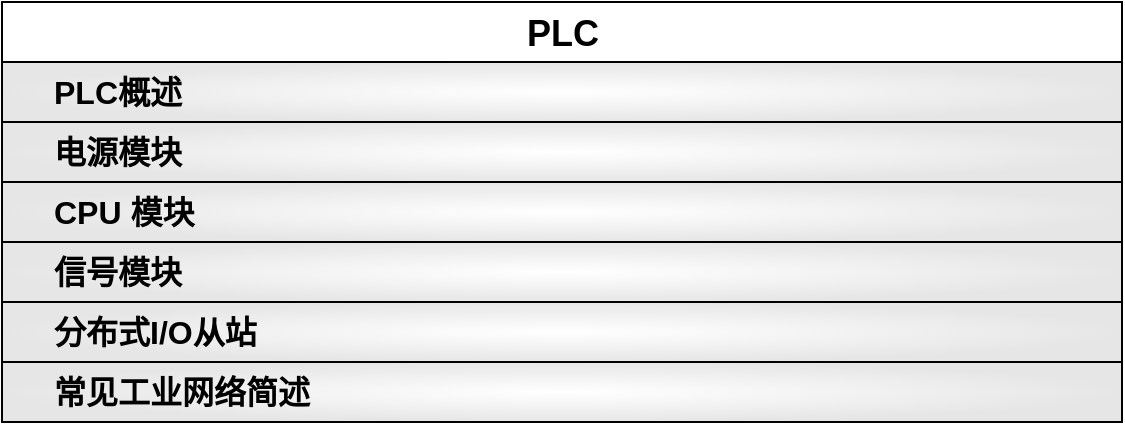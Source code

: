 <mxfile version="21.0.2" type="github">
  <diagram name="PLC" id="H19PpeyjSYvCmlVxLcTr">
    <mxGraphModel dx="1128" dy="438" grid="1" gridSize="10" guides="1" tooltips="1" connect="1" arrows="1" fold="1" page="1" pageScale="1" pageWidth="827" pageHeight="1169" math="0" shadow="0">
      <root>
        <mxCell id="0" />
        <mxCell id="1" parent="0" />
        <mxCell id="QhNbt1SuUjZvCSKVPDjd-1" value="&lt;div style=&quot;font-size: 17px;&quot; align=&quot;center&quot;&gt;&lt;font style=&quot;font-size: 17px;&quot;&gt;&lt;span style=&quot;&quot;&gt;&lt;span style=&quot;&quot;&gt;&lt;font style=&quot;font-size: 17px;&quot;&gt;&lt;font style=&quot;font-size: 17px;&quot;&gt;&lt;font style=&quot;font-size: 18px;&quot;&gt;PLC&lt;/font&gt;&lt;/font&gt;&lt;/font&gt;&lt;/span&gt;&lt;/span&gt;&lt;/font&gt;&lt;/div&gt;" style="swimlane;fontStyle=1;childLayout=stackLayout;horizontal=1;startSize=30;fillColor=#FFFFFF;horizontalStack=0;resizeParent=1;resizeParentMax=0;resizeLast=0;collapsible=1;marginBottom=0;html=1;verticalAlign=bottom;align=center;swimlaneFillColor=none;fillStyle=auto;fontSize=16;" parent="1" vertex="1">
          <mxGeometry x="119" y="30" width="560" height="210" as="geometry">
            <mxRectangle x="119" y="30" width="590" height="30" as="alternateBounds" />
          </mxGeometry>
        </mxCell>
        <mxCell id="QhNbt1SuUjZvCSKVPDjd-2" value="&lt;div style=&quot;font-size: 15px;&quot;&gt;&lt;font style=&quot;font-size: 15px;&quot;&gt;&lt;b style=&quot;&quot;&gt;&lt;span style=&quot;&quot;&gt;&lt;font style=&quot;font-size: 15px;&quot;&gt;&lt;font style=&quot;font-size: 15px;&quot;&gt;&lt;font style=&quot;font-size: 16px;&quot;&gt;PLC概述&lt;/font&gt;&lt;/font&gt;&lt;/font&gt;&lt;/span&gt;&lt;/b&gt;&lt;/font&gt;&lt;/div&gt;" style="swimlane;fontStyle=1;childLayout=stackLayout;horizontal=1;startSize=30;fillColor=#FFFFFF;horizontalStack=0;resizeParent=1;resizeParentMax=0;resizeLast=0;collapsible=1;marginBottom=0;html=1;verticalAlign=middle;align=left;swimlaneFillColor=none;fillStyle=auto;spacingLeft=24;fontSize=14;gradientColor=#E6E6E6;gradientDirection=radial;" parent="QhNbt1SuUjZvCSKVPDjd-1" vertex="1" collapsed="1">
          <mxGeometry y="30" width="560" height="30" as="geometry">
            <mxRectangle y="30" width="560" height="2097" as="alternateBounds" />
          </mxGeometry>
        </mxCell>
        <mxCell id="QhNbt1SuUjZvCSKVPDjd-3" value="&lt;div&gt;&lt;b&gt;&lt;font style=&quot;font-size: 13px;&quot;&gt;&lt;font style=&quot;font-size: 14px;&quot;&gt;PLC &amp;nbsp; 可编程逻辑控制器 &lt;br&gt;&lt;/font&gt;&lt;/font&gt;&lt;/b&gt;&lt;/div&gt;&lt;div style=&quot;font-size: 13px;&quot;&gt;&lt;font style=&quot;font-size: 13px;&quot;&gt;&lt;font style=&quot;font-size: 13px;&quot;&gt;&lt;font style=&quot;font-size: 13px;&quot;&gt;&lt;font style=&quot;font-size: 12px;&quot;&gt;&amp;nbsp;&amp;nbsp;&amp;nbsp; - 自动画产线的大脑&lt;/font&gt;&lt;/font&gt;&lt;/font&gt;&lt;/font&gt;&lt;/div&gt;&lt;div&gt;&lt;br&gt;&lt;/div&gt;&lt;div&gt;&lt;b&gt;P&lt;/b&gt; -&lt;span style=&quot;background-color: rgb(204, 0, 0);&quot;&gt; Programmable&lt;/span&gt;&lt;b&gt;&lt;span style=&quot;background-color: rgb(204, 0, 0);&quot;&gt;&amp;nbsp;&lt;/span&gt;&amp;nbsp;&amp;nbsp;&amp;nbsp; L&lt;/b&gt; -&lt;span style=&quot;background-color: rgb(204, 0, 0);&quot;&gt; Logic&lt;/span&gt;&lt;b&gt;&lt;span style=&quot;background-color: rgb(204, 0, 0);&quot;&gt;&amp;nbsp;&lt;/span&gt;&amp;nbsp;&amp;nbsp;&amp;nbsp;&amp;nbsp;&amp;nbsp;&amp;nbsp; C&lt;/b&gt; -&lt;span style=&quot;background-color: rgb(204, 0, 0);&quot;&gt; Controller&amp;nbsp; &lt;br&gt;&lt;/span&gt;&lt;/div&gt;&lt;div&gt;&lt;br&gt;&lt;/div&gt;&lt;div&gt;&lt;br&gt;&lt;/div&gt;" style="text;strokeColor=#82b366;fillColor=#d5e8d4;align=center;verticalAlign=top;spacingLeft=4;spacingRight=4;overflow=hidden;rotatable=0;points=[[0,0.5],[1,0.5]];portConstraint=eastwest;whiteSpace=wrap;html=1;" parent="QhNbt1SuUjZvCSKVPDjd-2" vertex="1">
          <mxGeometry y="30" width="560" height="84" as="geometry" />
        </mxCell>
        <mxCell id="QhNbt1SuUjZvCSKVPDjd-4" value="&lt;b&gt;&lt;font style=&quot;font-size: 13px;&quot;&gt;&lt;font style=&quot;font-size: 14px;&quot;&gt;PLC 发展过程&lt;/font&gt;&lt;/font&gt;&lt;/b&gt;" style="text;strokeColor=none;fillColor=none;align=left;verticalAlign=top;spacingLeft=4;spacingRight=4;overflow=hidden;rotatable=0;points=[[0,0.5],[1,0.5]];portConstraint=eastwest;whiteSpace=wrap;html=1;" parent="QhNbt1SuUjZvCSKVPDjd-2" vertex="1">
          <mxGeometry y="114" width="560" height="28" as="geometry" />
        </mxCell>
        <mxCell id="QhNbt1SuUjZvCSKVPDjd-5" value="" style="shape=image;verticalLabelPosition=bottom;labelBackgroundColor=default;verticalAlign=top;aspect=fixed;imageAspect=0;image=http://139.224.43.44/diagram/images/plc/001.png;" parent="QhNbt1SuUjZvCSKVPDjd-2" vertex="1">
          <mxGeometry y="142" width="560" height="191" as="geometry" />
        </mxCell>
        <mxCell id="QhNbt1SuUjZvCSKVPDjd-6" value="&lt;b&gt;&lt;font style=&quot;font-size: 13px;&quot;&gt;&lt;font style=&quot;font-size: 14px;&quot;&gt;常见 PLC 品牌/厂商&lt;br&gt;&lt;/font&gt;&lt;/font&gt;&lt;/b&gt;" style="text;strokeColor=none;fillColor=none;align=left;verticalAlign=bottom;spacingLeft=4;spacingRight=4;overflow=hidden;rotatable=0;points=[[0,0.5],[1,0.5]];portConstraint=eastwest;whiteSpace=wrap;html=1;" parent="QhNbt1SuUjZvCSKVPDjd-2" vertex="1">
          <mxGeometry y="333" width="560" height="41" as="geometry" />
        </mxCell>
        <mxCell id="QhNbt1SuUjZvCSKVPDjd-7" value="" style="shape=image;imageAspect=0;aspect=fixed;verticalLabelPosition=bottom;verticalAlign=top;image=http://139.224.43.44/diagram/images/plc/002.png;" parent="QhNbt1SuUjZvCSKVPDjd-2" vertex="1">
          <mxGeometry y="374" width="560" height="191" as="geometry" />
        </mxCell>
        <mxCell id="QhNbt1SuUjZvCSKVPDjd-8" value="" style="group;verticalAlign=bottom;" parent="QhNbt1SuUjZvCSKVPDjd-2" vertex="1" connectable="0">
          <mxGeometry y="565" width="560" height="39" as="geometry" />
        </mxCell>
        <mxCell id="QhNbt1SuUjZvCSKVPDjd-9" value="&amp;nbsp;&lt;b&gt;&lt;font color=&quot;#000000&quot;&gt;PLC 和 CPU的关系&lt;/font&gt;&lt;/b&gt;" style="rounded=0;whiteSpace=wrap;html=1;labelBackgroundColor=#FFFFFF;fontSize=14;fontColor=#FFFFFF;strokeColor=none;verticalAlign=bottom;" parent="QhNbt1SuUjZvCSKVPDjd-8" vertex="1">
          <mxGeometry x="17" width="147" height="39" as="geometry" />
        </mxCell>
        <mxCell id="QhNbt1SuUjZvCSKVPDjd-10" value="" style="sketch=0;outlineConnect=0;fontColor=#232F3E;gradientColor=none;fillColor=#232F3D;strokeColor=none;dashed=0;verticalLabelPosition=bottom;verticalAlign=top;align=center;html=1;fontSize=12;fontStyle=0;aspect=fixed;pointerEvents=1;shape=mxgraph.aws4.question;labelBackgroundColor=#FFFFFF;" parent="QhNbt1SuUjZvCSKVPDjd-8" vertex="1">
          <mxGeometry x="11" y="11.5" width="12" height="22.83" as="geometry" />
        </mxCell>
        <mxCell id="QhNbt1SuUjZvCSKVPDjd-11" value="" style="shape=image;imageAspect=0;aspect=fixed;verticalLabelPosition=bottom;verticalAlign=top;image=http://139.224.43.44/diagram/images/plc/003.png;" parent="QhNbt1SuUjZvCSKVPDjd-2" vertex="1">
          <mxGeometry y="604" width="560" height="242" as="geometry" />
        </mxCell>
        <mxCell id="QhNbt1SuUjZvCSKVPDjd-12" value="&lt;b&gt;&lt;font style=&quot;font-size: 13px;&quot;&gt;&lt;font style=&quot;font-size: 14px;&quot;&gt;PLC 主要组成部分&lt;br&gt;&lt;/font&gt;&lt;/font&gt;&lt;/b&gt;" style="text;strokeColor=none;fillColor=none;align=left;verticalAlign=bottom;spacingLeft=4;spacingRight=4;overflow=hidden;rotatable=0;points=[[0,0.5],[1,0.5]];portConstraint=eastwest;whiteSpace=wrap;html=1;" parent="QhNbt1SuUjZvCSKVPDjd-2" vertex="1">
          <mxGeometry y="846" width="560" height="41" as="geometry" />
        </mxCell>
        <mxCell id="QhNbt1SuUjZvCSKVPDjd-13" value="" style="shape=image;imageAspect=0;aspect=fixed;verticalLabelPosition=bottom;verticalAlign=top;image=http://139.224.43.44/diagram/images/plc/004.png;" parent="QhNbt1SuUjZvCSKVPDjd-2" vertex="1">
          <mxGeometry y="887" width="560" height="242" as="geometry" />
        </mxCell>
        <mxCell id="QhNbt1SuUjZvCSKVPDjd-14" value="" style="shape=image;imageAspect=0;aspect=fixed;verticalLabelPosition=bottom;verticalAlign=top;image=http://139.224.43.44/diagram/images/plc/005.png;" parent="QhNbt1SuUjZvCSKVPDjd-2" vertex="1">
          <mxGeometry y="1129" width="560" height="242" as="geometry" />
        </mxCell>
        <mxCell id="QhNbt1SuUjZvCSKVPDjd-15" value="" style="shape=image;imageAspect=0;aspect=fixed;verticalLabelPosition=bottom;verticalAlign=top;image=http://139.224.43.44/diagram/images/plc/006.png;" parent="QhNbt1SuUjZvCSKVPDjd-2" vertex="1">
          <mxGeometry y="1371" width="560" height="242" as="geometry" />
        </mxCell>
        <mxCell id="QhNbt1SuUjZvCSKVPDjd-16" value="" style="shape=image;imageAspect=0;aspect=fixed;verticalLabelPosition=bottom;verticalAlign=top;image=http://139.224.43.44/diagram/images/plc/007.png;" parent="QhNbt1SuUjZvCSKVPDjd-2" vertex="1">
          <mxGeometry y="1613" width="560" height="242" as="geometry" />
        </mxCell>
        <mxCell id="QhNbt1SuUjZvCSKVPDjd-17" value="" style="shape=image;imageAspect=0;aspect=fixed;verticalLabelPosition=bottom;verticalAlign=top;image=http://139.224.43.44/diagram/images/plc/008.png;" parent="QhNbt1SuUjZvCSKVPDjd-2" vertex="1">
          <mxGeometry y="1855" width="560" height="242" as="geometry" />
        </mxCell>
        <mxCell id="QhNbt1SuUjZvCSKVPDjd-18" value="&lt;div style=&quot;font-size: 15px;&quot; align=&quot;left&quot;&gt;&lt;font style=&quot;font-size: 15px;&quot;&gt;&lt;b style=&quot;font-size: 16px;&quot;&gt;&lt;span style=&quot;&quot;&gt;电源模块&lt;br style=&quot;&quot;&gt;&lt;/span&gt;&lt;/b&gt;&lt;/font&gt;&lt;/div&gt;" style="swimlane;fontStyle=1;childLayout=stackLayout;horizontal=1;startSize=30;fillColor=#FFFFFF;horizontalStack=0;resizeParent=1;resizeParentMax=0;resizeLast=0;collapsible=1;marginBottom=0;html=1;verticalAlign=middle;align=left;swimlaneFillColor=none;fillStyle=auto;spacingLeft=24;fontSize=14;gradientColor=#E6E6E6;gradientDirection=radial;" parent="QhNbt1SuUjZvCSKVPDjd-1" vertex="1" collapsed="1">
          <mxGeometry y="60" width="560" height="30" as="geometry">
            <mxRectangle y="60" width="560" height="4536" as="alternateBounds" />
          </mxGeometry>
        </mxCell>
        <mxCell id="QhNbt1SuUjZvCSKVPDjd-19" value="&lt;div&gt;&lt;b&gt;&lt;font style=&quot;font-size: 13px;&quot;&gt;&lt;font style=&quot;font-size: 14px;&quot;&gt;PM 电源模块： PM (&lt;/font&gt;&lt;/font&gt;&lt;/b&gt;M -&lt;b&gt;&amp;nbsp;&lt;/b&gt;&lt;b&gt;&lt;span style=&quot;background-color: rgb(204, 0, 0);&quot;&gt;&amp;nbsp; Module&amp;nbsp;&lt;/span&gt; &amp;nbsp;&amp;nbsp; P&lt;/b&gt; -&amp;nbsp;&lt;span style=&quot;background-color: rgb(204, 0, 0);&quot;&gt; &lt;b&gt;Power&lt;/b&gt;&lt;/span&gt;&lt;b&gt;&lt;span style=&quot;background-color: rgb(204, 0, 0);&quot;&gt; &lt;/span&gt;&amp;nbsp;&amp;nbsp;&amp;nbsp;&amp;nbsp;&amp;nbsp;&amp;nbsp;&amp;nbsp;&lt;/b&gt;&lt;span style=&quot;background-color: rgb(204, 0, 0);&quot;&gt; Supply &lt;/span&gt;&lt;b&gt;&lt;font style=&quot;font-size: 13px;&quot;&gt;&lt;font style=&quot;font-size: 14px;&quot;&gt;) &lt;br&gt;&lt;/font&gt;&lt;/font&gt;&lt;/b&gt;&lt;/div&gt;&lt;div style=&quot;font-size: 13px;&quot;&gt;&lt;font style=&quot;font-size: 13px;&quot;&gt;&lt;font style=&quot;font-size: 13px;&quot;&gt;&lt;font style=&quot;font-size: 13px;&quot;&gt;&lt;font style=&quot;font-size: 12px;&quot;&gt;&amp;nbsp;- 为CPU、信号模块及其他扩展模块、其他用电设备(例如传感器)提供工作供电&lt;br&gt;&lt;/font&gt;&lt;/font&gt;&lt;/font&gt;&lt;/font&gt;&lt;/div&gt;&lt;span style=&quot;background-color: rgb(204, 0, 0);&quot;&gt;&lt;/span&gt;" style="text;strokeColor=#82b366;fillColor=#d5e8d4;align=center;verticalAlign=bottom;spacingLeft=4;spacingRight=4;overflow=hidden;rotatable=0;points=[[0,0.5],[1,0.5]];portConstraint=eastwest;whiteSpace=wrap;html=1;" parent="QhNbt1SuUjZvCSKVPDjd-18" vertex="1">
          <mxGeometry y="30" width="560" height="50" as="geometry" />
        </mxCell>
        <mxCell id="QhNbt1SuUjZvCSKVPDjd-20" value="" style="shape=image;imageAspect=0;aspect=fixed;verticalLabelPosition=bottom;verticalAlign=top;image=http://139.224.43.44/diagram/images/plc/017.png;" parent="QhNbt1SuUjZvCSKVPDjd-18" vertex="1">
          <mxGeometry y="80" width="560" height="393" as="geometry" />
        </mxCell>
        <mxCell id="QhNbt1SuUjZvCSKVPDjd-21" value="&lt;b&gt;&lt;font style=&quot;font-size: 13px;&quot;&gt;&lt;font style=&quot;font-size: 14px;&quot;&gt;PM电源模块的接线与开关&lt;br&gt;&lt;/font&gt;&lt;/font&gt;&lt;/b&gt;" style="text;strokeColor=none;fillColor=none;align=left;verticalAlign=bottom;spacingLeft=4;spacingRight=4;overflow=hidden;rotatable=0;points=[[0,0.5],[1,0.5]];portConstraint=eastwest;whiteSpace=wrap;html=1;" parent="QhNbt1SuUjZvCSKVPDjd-18" vertex="1">
          <mxGeometry y="473" width="560" height="41" as="geometry" />
        </mxCell>
        <mxCell id="QhNbt1SuUjZvCSKVPDjd-22" value="" style="shape=image;imageAspect=0;aspect=fixed;verticalLabelPosition=bottom;verticalAlign=top;image=http://139.224.43.44/diagram/images/plc/009.png;" parent="QhNbt1SuUjZvCSKVPDjd-18" vertex="1">
          <mxGeometry y="514" width="560" height="242" as="geometry" />
        </mxCell>
        <mxCell id="QhNbt1SuUjZvCSKVPDjd-23" value="&lt;div&gt;&lt;b&gt;&lt;font style=&quot;font-size: 13px;&quot;&gt;&lt;font style=&quot;font-size: 14px;&quot;&gt;PM电源模块的状态显示&lt;/font&gt;&lt;/font&gt;&lt;/b&gt;&lt;font style=&quot;font-size: 13px;&quot;&gt;&lt;font style=&quot;font-size: 14px;&quot;&gt;&lt;font style=&quot;font-size: 13px;&quot;&gt;&lt;font style=&quot;font-size: 12px;&quot;&gt;&amp;nbsp;&amp;nbsp;&amp;nbsp; &lt;font style=&quot;font-size: 11px;&quot;&gt;&lt;font style=&quot;font-size: 10px;&quot;&gt;- 亮、灭&lt;/font&gt;&lt;/font&gt;&lt;/font&gt;&lt;/font&gt;&lt;/font&gt;&lt;/font&gt;&lt;b&gt;&lt;font style=&quot;font-size: 13px;&quot;&gt;&lt;font style=&quot;font-size: 14px;&quot;&gt;&lt;br&gt;&lt;/font&gt;&lt;/font&gt;&lt;/b&gt;&lt;/div&gt;" style="text;strokeColor=none;fillColor=none;align=left;verticalAlign=bottom;spacingLeft=4;spacingRight=4;overflow=hidden;rotatable=0;points=[[0,0.5],[1,0.5]];portConstraint=eastwest;whiteSpace=wrap;html=1;" parent="QhNbt1SuUjZvCSKVPDjd-18" vertex="1">
          <mxGeometry y="756" width="560" height="41" as="geometry" />
        </mxCell>
        <mxCell id="QhNbt1SuUjZvCSKVPDjd-24" value="" style="shape=image;imageAspect=0;aspect=fixed;verticalLabelPosition=bottom;verticalAlign=top;image=http://139.224.43.44/diagram/images/plc/010.png;" parent="QhNbt1SuUjZvCSKVPDjd-18" vertex="1">
          <mxGeometry y="797" width="560" height="295" as="geometry" />
        </mxCell>
        <mxCell id="QhNbt1SuUjZvCSKVPDjd-25" value="&lt;div&gt;&lt;b&gt;&lt;font style=&quot;font-size: 13px;&quot;&gt;&lt;font style=&quot;font-size: 14px;&quot;&gt;PS 电源模块： PS (&lt;/font&gt;&lt;/font&gt;&lt;/b&gt;S -&lt;b&gt;&amp;nbsp;&lt;/b&gt;&lt;b&gt;&lt;span style=&quot;background-color: rgb(204, 0, 0);&quot;&gt;&amp;nbsp; System&amp;nbsp;&lt;/span&gt; &amp;nbsp;&amp;nbsp; P&lt;/b&gt; -&amp;nbsp;&lt;span style=&quot;background-color: rgb(204, 0, 0);&quot;&gt; &lt;b&gt;Power&lt;/b&gt;&lt;/span&gt;&lt;b&gt;&lt;span style=&quot;background-color: rgb(204, 0, 0);&quot;&gt; &lt;/span&gt;&amp;nbsp;&amp;nbsp;&amp;nbsp;&amp;nbsp;&amp;nbsp;&amp;nbsp;&amp;nbsp;&lt;/b&gt;&lt;span style=&quot;background-color: rgb(204, 0, 0);&quot;&gt; Supply &lt;/span&gt;&lt;b&gt;&lt;font style=&quot;font-size: 13px;&quot;&gt;&lt;font style=&quot;font-size: 14px;&quot;&gt;) &lt;br&gt;&lt;/font&gt;&lt;/font&gt;&lt;/b&gt;&lt;/div&gt;&lt;div style=&quot;font-size: 13px;&quot;&gt;&lt;font style=&quot;font-size: 13px;&quot;&gt;&lt;font style=&quot;font-size: 13px;&quot;&gt;&lt;font style=&quot;font-size: 13px;&quot;&gt;&lt;font style=&quot;font-size: 12px;&quot;&gt;&amp;nbsp;- 为CPU、信号模块及其他扩展模块提供工作供电&lt;br&gt;&lt;/font&gt;&lt;/font&gt;&lt;/font&gt;&lt;/font&gt;&lt;/div&gt;&lt;span style=&quot;background-color: rgb(204, 0, 0);&quot;&gt;&lt;/span&gt;" style="text;strokeColor=none;fillColor=none;align=center;verticalAlign=bottom;spacingLeft=4;spacingRight=4;overflow=hidden;rotatable=0;points=[[0,0.5],[1,0.5]];portConstraint=eastwest;whiteSpace=wrap;html=1;" parent="QhNbt1SuUjZvCSKVPDjd-18" vertex="1">
          <mxGeometry y="1092" width="560" height="68" as="geometry" />
        </mxCell>
        <mxCell id="QhNbt1SuUjZvCSKVPDjd-26" value="&lt;b&gt;&lt;font style=&quot;font-size: 13px;&quot;&gt;&lt;font style=&quot;font-size: 14px;&quot;&gt;PM电源模块的接线与开关&lt;br&gt;&lt;/font&gt;&lt;/font&gt;&lt;/b&gt;" style="text;strokeColor=none;fillColor=none;align=left;verticalAlign=bottom;spacingLeft=4;spacingRight=4;overflow=hidden;rotatable=0;points=[[0,0.5],[1,0.5]];portConstraint=eastwest;whiteSpace=wrap;html=1;" parent="QhNbt1SuUjZvCSKVPDjd-18" vertex="1">
          <mxGeometry y="1160" width="560" height="41" as="geometry" />
        </mxCell>
        <mxCell id="QhNbt1SuUjZvCSKVPDjd-27" value="" style="shape=image;imageAspect=0;aspect=fixed;verticalLabelPosition=bottom;verticalAlign=top;image=http://139.224.43.44/diagram/images/plc/011.png;" parent="QhNbt1SuUjZvCSKVPDjd-18" vertex="1">
          <mxGeometry y="1201" width="560" height="295" as="geometry" />
        </mxCell>
        <mxCell id="QhNbt1SuUjZvCSKVPDjd-28" value="&lt;div style=&quot;font-size: 10px;&quot;&gt;&lt;b&gt;&lt;font style=&quot;font-size: 13px;&quot;&gt;&lt;font style=&quot;font-size: 14px;&quot;&gt;PM电源模块的状态显示&lt;/font&gt;&lt;/font&gt;&lt;/b&gt;&lt;font style=&quot;font-size: 10px;&quot;&gt;&lt;font style=&quot;font-size: 10px;&quot;&gt;&lt;font style=&quot;font-size: 10px;&quot;&gt;&lt;font style=&quot;font-size: 10px;&quot;&gt;&amp;nbsp;&amp;nbsp;&amp;nbsp; &lt;font style=&quot;font-size: 10px;&quot;&gt;&lt;font style=&quot;font-size: 10px;&quot;&gt;- 亮、灭&lt;/font&gt;&lt;/font&gt;&lt;/font&gt;&lt;/font&gt;&lt;/font&gt;&lt;/font&gt;&lt;font style=&quot;font-size: 10px;&quot;&gt;&lt;font style=&quot;font-size: 10px;&quot;&gt;、闪&lt;br&gt;&lt;/font&gt;&lt;/font&gt;&lt;/div&gt;" style="text;strokeColor=none;fillColor=none;align=left;verticalAlign=bottom;spacingLeft=4;spacingRight=4;overflow=hidden;rotatable=0;points=[[0,0.5],[1,0.5]];portConstraint=eastwest;whiteSpace=wrap;html=1;" parent="QhNbt1SuUjZvCSKVPDjd-18" vertex="1">
          <mxGeometry y="1496" width="560" height="41" as="geometry" />
        </mxCell>
        <mxCell id="QhNbt1SuUjZvCSKVPDjd-29" value="" style="shape=image;imageAspect=0;aspect=fixed;verticalLabelPosition=bottom;verticalAlign=top;image=http://139.224.43.44/diagram/images/plc/012.png;" parent="QhNbt1SuUjZvCSKVPDjd-18" vertex="1">
          <mxGeometry y="1537" width="560" height="393" as="geometry" />
        </mxCell>
        <mxCell id="QhNbt1SuUjZvCSKVPDjd-30" value="&lt;b&gt;&lt;font style=&quot;font-size: 13px;&quot;&gt;&lt;font style=&quot;font-size: 14px;&quot;&gt;PM/PS 电源模块区别&lt;br&gt;&lt;/font&gt;&lt;/font&gt;&lt;/b&gt;" style="text;strokeColor=none;fillColor=none;align=left;verticalAlign=bottom;spacingLeft=4;spacingRight=4;overflow=hidden;rotatable=0;points=[[0,0.5],[1,0.5]];portConstraint=eastwest;whiteSpace=wrap;html=1;" parent="QhNbt1SuUjZvCSKVPDjd-18" vertex="1">
          <mxGeometry y="1930" width="560" height="41" as="geometry" />
        </mxCell>
        <mxCell id="QhNbt1SuUjZvCSKVPDjd-31" value="" style="shape=image;imageAspect=0;aspect=fixed;verticalLabelPosition=bottom;verticalAlign=top;image=http://139.224.43.44/diagram/images/plc/013.png;" parent="QhNbt1SuUjZvCSKVPDjd-18" vertex="1">
          <mxGeometry y="1971" width="560" height="393" as="geometry" />
        </mxCell>
        <mxCell id="QhNbt1SuUjZvCSKVPDjd-32" value="" style="shape=image;imageAspect=0;aspect=fixed;verticalLabelPosition=bottom;verticalAlign=top;image=http://139.224.43.44/diagram/images/plc/014.png;imageBorder=none;" parent="QhNbt1SuUjZvCSKVPDjd-18" vertex="1">
          <mxGeometry y="2364" width="560" height="393" as="geometry" />
        </mxCell>
        <mxCell id="QhNbt1SuUjZvCSKVPDjd-33" value="&lt;b&gt;&lt;font style=&quot;font-size: 13px;&quot;&gt;&lt;font style=&quot;font-size: 14px;&quot;&gt;背板总线&lt;br&gt;&lt;/font&gt;&lt;/font&gt;&lt;/b&gt;" style="text;strokeColor=none;fillColor=none;align=left;verticalAlign=bottom;spacingLeft=4;spacingRight=4;overflow=hidden;rotatable=0;points=[[0,0.5],[1,0.5]];portConstraint=eastwest;whiteSpace=wrap;html=1;" parent="QhNbt1SuUjZvCSKVPDjd-18" vertex="1">
          <mxGeometry y="2757" width="560" height="41" as="geometry" />
        </mxCell>
        <mxCell id="QhNbt1SuUjZvCSKVPDjd-34" value="" style="shape=image;imageAspect=0;aspect=fixed;verticalLabelPosition=bottom;verticalAlign=top;image=http://139.224.43.44/diagram/images/plc/015.png;" parent="QhNbt1SuUjZvCSKVPDjd-18" vertex="1">
          <mxGeometry y="2798" width="560" height="393" as="geometry" />
        </mxCell>
        <mxCell id="QhNbt1SuUjZvCSKVPDjd-35" value="" style="group;verticalAlign=bottom;align=left;" parent="QhNbt1SuUjZvCSKVPDjd-18" vertex="1" connectable="0">
          <mxGeometry y="3191" width="560" height="53" as="geometry" />
        </mxCell>
        <mxCell id="QhNbt1SuUjZvCSKVPDjd-36" value="&amp;nbsp; &lt;b&gt;&lt;font color=&quot;#000000&quot;&gt;PM电源是否需要背板总线连接器&lt;/font&gt;&lt;/b&gt;&lt;font color=&quot;#000000&quot;&gt;&lt;b&gt;连接器&lt;/b&gt;&lt;/font&gt;" style="rounded=0;whiteSpace=wrap;html=1;labelBackgroundColor=#FFFFFF;fontSize=14;fontColor=#FFFFFF;strokeColor=none;verticalAlign=bottom;fillColor=none;align=left;" parent="QhNbt1SuUjZvCSKVPDjd-35" vertex="1">
          <mxGeometry x="17" width="433" height="53" as="geometry" />
        </mxCell>
        <mxCell id="QhNbt1SuUjZvCSKVPDjd-37" value="" style="sketch=0;outlineConnect=0;fontColor=#232F3E;gradientColor=none;fillColor=#232F3D;strokeColor=none;dashed=0;verticalLabelPosition=bottom;verticalAlign=top;align=center;html=1;fontSize=12;fontStyle=0;aspect=fixed;pointerEvents=1;shape=mxgraph.aws4.question;labelBackgroundColor=#FFFFFF;" parent="QhNbt1SuUjZvCSKVPDjd-35" vertex="1">
          <mxGeometry x="11" y="28.628" width="12" height="22.83" as="geometry" />
        </mxCell>
        <mxCell id="QhNbt1SuUjZvCSKVPDjd-38" value="- 不需要 !&amp;nbsp; PM电源模块内部不存在总线结构&amp;nbsp; " style="text;strokeColor=none;fillColor=none;align=left;verticalAlign=top;spacingLeft=4;spacingRight=4;overflow=hidden;rotatable=0;points=[[0,0.5],[1,0.5]];portConstraint=eastwest;whiteSpace=wrap;html=1;" parent="QhNbt1SuUjZvCSKVPDjd-18" vertex="1">
          <mxGeometry y="3244" width="560" height="31" as="geometry" />
        </mxCell>
        <mxCell id="QhNbt1SuUjZvCSKVPDjd-39" value="" style="shape=image;imageAspect=0;aspect=fixed;verticalLabelPosition=bottom;verticalAlign=top;image=http://139.224.43.44/diagram/images/plc/013.png;" parent="QhNbt1SuUjZvCSKVPDjd-18" vertex="1">
          <mxGeometry y="3275" width="560" height="393" as="geometry" />
        </mxCell>
        <mxCell id="QhNbt1SuUjZvCSKVPDjd-40" value="&lt;b&gt;&lt;font style=&quot;font-size: 13px;&quot;&gt;&lt;font style=&quot;font-size: 14px;&quot;&gt;什么情况下必须使用PM电源模块&lt;br&gt;&lt;/font&gt;&lt;/font&gt;&lt;/b&gt;" style="text;strokeColor=none;fillColor=none;align=left;verticalAlign=bottom;spacingLeft=4;spacingRight=4;overflow=hidden;rotatable=0;points=[[0,0.5],[1,0.5]];portConstraint=eastwest;whiteSpace=wrap;html=1;" parent="QhNbt1SuUjZvCSKVPDjd-18" vertex="1">
          <mxGeometry y="3668" width="560" height="41" as="geometry" />
        </mxCell>
        <mxCell id="QhNbt1SuUjZvCSKVPDjd-41" value="" style="shape=image;imageAspect=0;aspect=fixed;verticalLabelPosition=bottom;verticalAlign=top;image=http://139.224.43.44/diagram/images/plc/018.png;" parent="QhNbt1SuUjZvCSKVPDjd-18" vertex="1">
          <mxGeometry y="3709" width="560" height="393" as="geometry" />
        </mxCell>
        <mxCell id="QhNbt1SuUjZvCSKVPDjd-42" value="&lt;b&gt;&lt;font style=&quot;font-size: 13px;&quot;&gt;&lt;font style=&quot;font-size: 14px;&quot;&gt;什么情况下必须使用PS电源模块&lt;br&gt;&lt;/font&gt;&lt;/font&gt;&lt;/b&gt;" style="text;strokeColor=none;fillColor=none;align=left;verticalAlign=bottom;spacingLeft=4;spacingRight=4;overflow=hidden;rotatable=0;points=[[0,0.5],[1,0.5]];portConstraint=eastwest;whiteSpace=wrap;html=1;" parent="QhNbt1SuUjZvCSKVPDjd-18" vertex="1">
          <mxGeometry y="4102" width="560" height="41" as="geometry" />
        </mxCell>
        <mxCell id="QhNbt1SuUjZvCSKVPDjd-43" value="" style="shape=image;imageAspect=0;aspect=fixed;verticalLabelPosition=bottom;verticalAlign=top;image=http://139.224.43.44/diagram/images/plc/019.png;" parent="QhNbt1SuUjZvCSKVPDjd-18" vertex="1">
          <mxGeometry y="4143" width="560" height="393" as="geometry" />
        </mxCell>
        <mxCell id="QhNbt1SuUjZvCSKVPDjd-44" value="&lt;font style=&quot;font-size: 15px;&quot;&gt;&lt;font style=&quot;font-size: 16px;&quot;&gt;CPU 模块&lt;/font&gt;&lt;/font&gt;" style="swimlane;fontStyle=1;childLayout=stackLayout;horizontal=1;startSize=30;fillColor=#FFFFFF;horizontalStack=0;resizeParent=1;resizeParentMax=0;resizeLast=0;collapsible=1;marginBottom=0;html=1;verticalAlign=middle;align=left;swimlaneFillColor=none;fillStyle=auto;spacingLeft=24;fontSize=14;gradientColor=#E6E6E6;gradientDirection=radial;" parent="QhNbt1SuUjZvCSKVPDjd-1" vertex="1" collapsed="1">
          <mxGeometry y="90" width="560" height="30" as="geometry">
            <mxRectangle y="2157" width="560" height="948" as="alternateBounds" />
          </mxGeometry>
        </mxCell>
        <mxCell id="QhNbt1SuUjZvCSKVPDjd-45" value="&lt;div&gt;&lt;b&gt;&lt;font style=&quot;font-size: 13px;&quot;&gt;&lt;font style=&quot;font-size: 14px;&quot;&gt;S7-1500 CPU： 目前西门子速度最快的自动化控制器&lt;/font&gt;&lt;/font&gt;&lt;/b&gt;&lt;b&gt;&lt;font style=&quot;font-size: 13px;&quot;&gt;&lt;font style=&quot;font-size: 14px;&quot;&gt; &lt;br&gt;&lt;/font&gt;&lt;/font&gt;&lt;/b&gt;&lt;/div&gt;&lt;div style=&quot;font-size: 13px;&quot;&gt;&lt;font style=&quot;font-size: 13px;&quot;&gt;&lt;font style=&quot;font-size: 13px;&quot;&gt;&lt;font style=&quot;font-size: 13px;&quot;&gt;&lt;font style=&quot;font-size: 12px;&quot;&gt;&amp;nbsp;- 具有高速背板总线、PROFINET 性能和极短响应时间，CPU命令处理时间可达到 1ns&lt;br&gt;&lt;/font&gt;&lt;/font&gt;&lt;/font&gt;&lt;/font&gt;&lt;/div&gt;&lt;span style=&quot;background-color: rgb(204, 0, 0);&quot;&gt;&lt;/span&gt;" style="text;strokeColor=#82b366;fillColor=#d5e8d4;align=center;verticalAlign=bottom;spacingLeft=4;spacingRight=4;overflow=hidden;rotatable=0;points=[[0,0.5],[1,0.5]];portConstraint=eastwest;whiteSpace=wrap;html=1;" parent="QhNbt1SuUjZvCSKVPDjd-44" vertex="1">
          <mxGeometry y="30" width="560" height="50" as="geometry" />
        </mxCell>
        <mxCell id="QhNbt1SuUjZvCSKVPDjd-46" value="&lt;font style=&quot;font-size: 13px;&quot;&gt;&lt;b&gt;&lt;font style=&quot;font-size: 14px;&quot;&gt;S7-1500 CPU 的家庭成员&lt;/font&gt;&lt;/b&gt;&lt;/font&gt;" style="text;strokeColor=none;fillColor=none;align=left;verticalAlign=bottom;spacingLeft=4;spacingRight=4;overflow=hidden;rotatable=0;points=[[0,0.5],[1,0.5]];portConstraint=eastwest;whiteSpace=wrap;html=1;" parent="QhNbt1SuUjZvCSKVPDjd-44" vertex="1">
          <mxGeometry y="80" width="560" height="41" as="geometry" />
        </mxCell>
        <mxCell id="QhNbt1SuUjZvCSKVPDjd-47" value="" style="shape=image;imageAspect=0;aspect=fixed;verticalLabelPosition=bottom;verticalAlign=top;image=http://139.224.43.44/diagram/images/plc/020.png;" parent="QhNbt1SuUjZvCSKVPDjd-44" vertex="1">
          <mxGeometry y="121" width="560" height="393" as="geometry" />
        </mxCell>
        <mxCell id="QhNbt1SuUjZvCSKVPDjd-48" value="" style="shape=image;imageAspect=0;aspect=fixed;verticalLabelPosition=bottom;verticalAlign=top;image=http://139.224.43.44/diagram/images/plc/021.png;" parent="QhNbt1SuUjZvCSKVPDjd-44" vertex="1">
          <mxGeometry y="514" width="560" height="393" as="geometry" />
        </mxCell>
        <mxCell id="QhNbt1SuUjZvCSKVPDjd-49" value="&lt;font style=&quot;font-size: 13px;&quot;&gt;&lt;b&gt;&lt;font style=&quot;font-size: 14px;&quot;&gt;S7-1500 CPU 显示元件&lt;br&gt;&lt;/font&gt;&lt;/b&gt;&lt;/font&gt;" style="text;strokeColor=none;fillColor=none;align=left;verticalAlign=bottom;spacingLeft=4;spacingRight=4;overflow=hidden;rotatable=0;points=[[0,0.5],[1,0.5]];portConstraint=eastwest;whiteSpace=wrap;html=1;" parent="QhNbt1SuUjZvCSKVPDjd-44" vertex="1">
          <mxGeometry y="907" width="560" height="41" as="geometry" />
        </mxCell>
        <mxCell id="QhNbt1SuUjZvCSKVPDjd-50" value="&lt;font style=&quot;font-size: 15px;&quot;&gt;&lt;font style=&quot;font-size: 16px;&quot;&gt;信号模块&lt;/font&gt;&lt;/font&gt;" style="swimlane;fontStyle=1;childLayout=stackLayout;horizontal=1;startSize=30;fillColor=#FFFFFF;horizontalStack=0;resizeParent=1;resizeParentMax=0;resizeLast=0;collapsible=1;marginBottom=0;html=1;verticalAlign=middle;align=left;swimlaneFillColor=none;fillStyle=auto;spacingLeft=24;fontSize=14;gradientColor=#E6E6E6;gradientDirection=radial;" parent="QhNbt1SuUjZvCSKVPDjd-1" vertex="1" collapsed="1">
          <mxGeometry y="120" width="560" height="30" as="geometry">
            <mxRectangle y="120" width="560" height="194" as="alternateBounds" />
          </mxGeometry>
        </mxCell>
        <mxCell id="QhNbt1SuUjZvCSKVPDjd-51" value="&lt;b&gt;&lt;font style=&quot;font-size: 13px;&quot;&gt;&lt;font style=&quot;font-size: 14px;&quot;&gt;信号量模块&lt;br&gt;&lt;/font&gt;&lt;/font&gt;&lt;/b&gt;" style="text;strokeColor=none;fillColor=none;align=left;verticalAlign=bottom;spacingLeft=4;spacingRight=4;overflow=hidden;rotatable=0;points=[[0,0.5],[1,0.5]];portConstraint=eastwest;whiteSpace=wrap;html=1;" parent="QhNbt1SuUjZvCSKVPDjd-50" vertex="1">
          <mxGeometry y="30" width="560" height="41" as="geometry" />
        </mxCell>
        <mxCell id="QhNbt1SuUjZvCSKVPDjd-52" value="&lt;b&gt;&lt;font style=&quot;font-size: 13px;&quot;&gt;&lt;font style=&quot;font-size: 14px;&quot;&gt;模拟量模块&lt;br&gt;&lt;/font&gt;&lt;/font&gt;&lt;/b&gt;" style="text;strokeColor=none;fillColor=none;align=left;verticalAlign=bottom;spacingLeft=4;spacingRight=4;overflow=hidden;rotatable=0;points=[[0,0.5],[1,0.5]];portConstraint=eastwest;whiteSpace=wrap;html=1;" parent="QhNbt1SuUjZvCSKVPDjd-50" vertex="1">
          <mxGeometry y="71" width="560" height="41" as="geometry" />
        </mxCell>
        <mxCell id="QhNbt1SuUjZvCSKVPDjd-53" value="&lt;b&gt;&lt;font style=&quot;font-size: 13px;&quot;&gt;&lt;font style=&quot;font-size: 14px;&quot;&gt;如何看模块参数&lt;br&gt;&lt;/font&gt;&lt;/font&gt;&lt;/b&gt;" style="text;strokeColor=none;fillColor=none;align=left;verticalAlign=bottom;spacingLeft=4;spacingRight=4;overflow=hidden;rotatable=0;points=[[0,0.5],[1,0.5]];portConstraint=eastwest;whiteSpace=wrap;html=1;" parent="QhNbt1SuUjZvCSKVPDjd-50" vertex="1">
          <mxGeometry y="112" width="560" height="41" as="geometry" />
        </mxCell>
        <mxCell id="QhNbt1SuUjZvCSKVPDjd-54" value="1）设备之间的布局分散，无法将所有模块都布局在一个控制柜中，且远距离带来的信号干扰问题" style="text;strokeColor=none;fillColor=none;align=left;verticalAlign=bottom;spacingLeft=4;spacingRight=4;overflow=hidden;rotatable=0;points=[[0,0.5],[1,0.5]];portConstraint=eastwest;whiteSpace=wrap;html=1;" parent="QhNbt1SuUjZvCSKVPDjd-50" vertex="1">
          <mxGeometry y="153" width="560" height="41" as="geometry" />
        </mxCell>
        <mxCell id="QhNbt1SuUjZvCSKVPDjd-55" value="&lt;font style=&quot;font-size: 15px;&quot;&gt;&lt;font style=&quot;font-size: 16px;&quot;&gt;分布式I/O从站&lt;/font&gt;&lt;/font&gt;" style="swimlane;fontStyle=1;childLayout=stackLayout;horizontal=1;startSize=30;fillColor=#FFFFFF;horizontalStack=0;resizeParent=1;resizeParentMax=0;resizeLast=0;collapsible=1;marginBottom=0;html=1;verticalAlign=middle;align=left;swimlaneFillColor=none;fillStyle=auto;spacingLeft=24;fontSize=14;gradientColor=#E6E6E6;gradientDirection=radial;" parent="QhNbt1SuUjZvCSKVPDjd-1" vertex="1" collapsed="1">
          <mxGeometry y="150" width="560" height="30" as="geometry">
            <mxRectangle y="150" width="560" height="233" as="alternateBounds" />
          </mxGeometry>
        </mxCell>
        <mxCell id="QhNbt1SuUjZvCSKVPDjd-56" value="" style="group;verticalAlign=bottom;align=left;" parent="QhNbt1SuUjZvCSKVPDjd-55" vertex="1" connectable="0">
          <mxGeometry y="30" width="560" height="39" as="geometry" />
        </mxCell>
        <mxCell id="QhNbt1SuUjZvCSKVPDjd-57" value="&amp;nbsp; &lt;b&gt;&lt;font color=&quot;#000000&quot;&gt;为什么需要分布式I/O从站&lt;/font&gt;&lt;/b&gt;" style="rounded=0;whiteSpace=wrap;html=1;labelBackgroundColor=#FFFFFF;fontSize=14;fontColor=#FFFFFF;strokeColor=none;verticalAlign=bottom;fillColor=none;align=left;" parent="QhNbt1SuUjZvCSKVPDjd-56" vertex="1">
          <mxGeometry x="17" width="333" height="39" as="geometry" />
        </mxCell>
        <mxCell id="QhNbt1SuUjZvCSKVPDjd-58" value="" style="sketch=0;outlineConnect=0;fontColor=#232F3E;gradientColor=none;fillColor=#232F3D;strokeColor=none;dashed=0;verticalLabelPosition=bottom;verticalAlign=top;align=center;html=1;fontSize=12;fontStyle=0;aspect=fixed;pointerEvents=1;shape=mxgraph.aws4.question;labelBackgroundColor=#FFFFFF;" parent="QhNbt1SuUjZvCSKVPDjd-56" vertex="1">
          <mxGeometry x="11" y="11.5" width="12" height="22.83" as="geometry" />
        </mxCell>
        <mxCell id="QhNbt1SuUjZvCSKVPDjd-59" value="&lt;font style=&quot;font-size: 13px;&quot;&gt;&lt;b&gt;&lt;font style=&quot;font-size: 14px;&quot;&gt;ET200分布式I/O从站家族&lt;/font&gt;&lt;/b&gt;&lt;/font&gt;" style="text;strokeColor=none;fillColor=none;align=left;verticalAlign=bottom;spacingLeft=4;spacingRight=4;overflow=hidden;rotatable=0;points=[[0,0.5],[1,0.5]];portConstraint=eastwest;whiteSpace=wrap;html=1;" parent="QhNbt1SuUjZvCSKVPDjd-55" vertex="1">
          <mxGeometry y="69" width="560" height="41" as="geometry" />
        </mxCell>
        <mxCell id="QhNbt1SuUjZvCSKVPDjd-60" value="1）设备之间的布局分散，无法将所有模块都布局在一个控制柜中，且远距离带来的信号干扰问题" style="text;strokeColor=none;fillColor=none;align=left;verticalAlign=bottom;spacingLeft=4;spacingRight=4;overflow=hidden;rotatable=0;points=[[0,0.5],[1,0.5]];portConstraint=eastwest;whiteSpace=wrap;html=1;" parent="QhNbt1SuUjZvCSKVPDjd-55" vertex="1">
          <mxGeometry y="110" width="560" height="41" as="geometry" />
        </mxCell>
        <mxCell id="QhNbt1SuUjZvCSKVPDjd-61" value="2）cpu主站支持的信号点数无法满足项目的需求" style="text;strokeColor=none;fillColor=none;align=left;verticalAlign=bottom;spacingLeft=4;spacingRight=4;overflow=hidden;rotatable=0;points=[[0,0.5],[1,0.5]];portConstraint=eastwest;whiteSpace=wrap;html=1;" parent="QhNbt1SuUjZvCSKVPDjd-55" vertex="1">
          <mxGeometry y="151" width="560" height="41" as="geometry" />
        </mxCell>
        <mxCell id="QhNbt1SuUjZvCSKVPDjd-62" value="2）cpu主站支持的信号点数无法满足项目的需求" style="text;strokeColor=none;fillColor=none;align=left;verticalAlign=bottom;spacingLeft=4;spacingRight=4;overflow=hidden;rotatable=0;points=[[0,0.5],[1,0.5]];portConstraint=eastwest;whiteSpace=wrap;html=1;" parent="QhNbt1SuUjZvCSKVPDjd-55" vertex="1">
          <mxGeometry y="192" width="560" height="41" as="geometry" />
        </mxCell>
        <mxCell id="QhNbt1SuUjZvCSKVPDjd-63" value="&lt;font style=&quot;font-size: 15px;&quot;&gt;&lt;font style=&quot;font-size: 16px;&quot;&gt;常见工业网络简述&lt;/font&gt;&lt;/font&gt;" style="swimlane;fontStyle=1;childLayout=stackLayout;horizontal=1;startSize=30;fillColor=#FFFFFF;horizontalStack=0;resizeParent=1;resizeParentMax=0;resizeLast=0;collapsible=1;marginBottom=0;html=1;verticalAlign=middle;align=left;swimlaneFillColor=none;fillStyle=auto;spacingLeft=24;fontSize=14;gradientColor=#E6E6E6;gradientDirection=radial;" parent="QhNbt1SuUjZvCSKVPDjd-1" vertex="1" collapsed="1">
          <mxGeometry y="180" width="560" height="30" as="geometry">
            <mxRectangle y="180" width="560" height="112" as="alternateBounds" />
          </mxGeometry>
        </mxCell>
        <mxCell id="QhNbt1SuUjZvCSKVPDjd-64" value="&lt;font style=&quot;font-size: 13px;&quot;&gt;&lt;b&gt;&lt;font style=&quot;font-size: 14px;&quot;&gt;PROFINET IO &lt;br&gt;&lt;/font&gt;&lt;/b&gt;&lt;/font&gt;" style="text;strokeColor=none;fillColor=none;align=left;verticalAlign=bottom;spacingLeft=4;spacingRight=4;overflow=hidden;rotatable=0;points=[[0,0.5],[1,0.5]];portConstraint=eastwest;whiteSpace=wrap;html=1;" parent="QhNbt1SuUjZvCSKVPDjd-63" vertex="1">
          <mxGeometry y="30" width="560" height="41" as="geometry" />
        </mxCell>
        <mxCell id="QhNbt1SuUjZvCSKVPDjd-65" value="&lt;font style=&quot;font-size: 13px;&quot;&gt;&lt;b&gt;&lt;font style=&quot;font-size: 14px;&quot;&gt;PROFINET IO &lt;br&gt;&lt;/font&gt;&lt;/b&gt;&lt;/font&gt;" style="text;strokeColor=none;fillColor=none;align=left;verticalAlign=bottom;spacingLeft=4;spacingRight=4;overflow=hidden;rotatable=0;points=[[0,0.5],[1,0.5]];portConstraint=eastwest;whiteSpace=wrap;html=1;" parent="QhNbt1SuUjZvCSKVPDjd-63" vertex="1">
          <mxGeometry y="71" width="560" height="41" as="geometry" />
        </mxCell>
      </root>
    </mxGraphModel>
  </diagram>
</mxfile>
